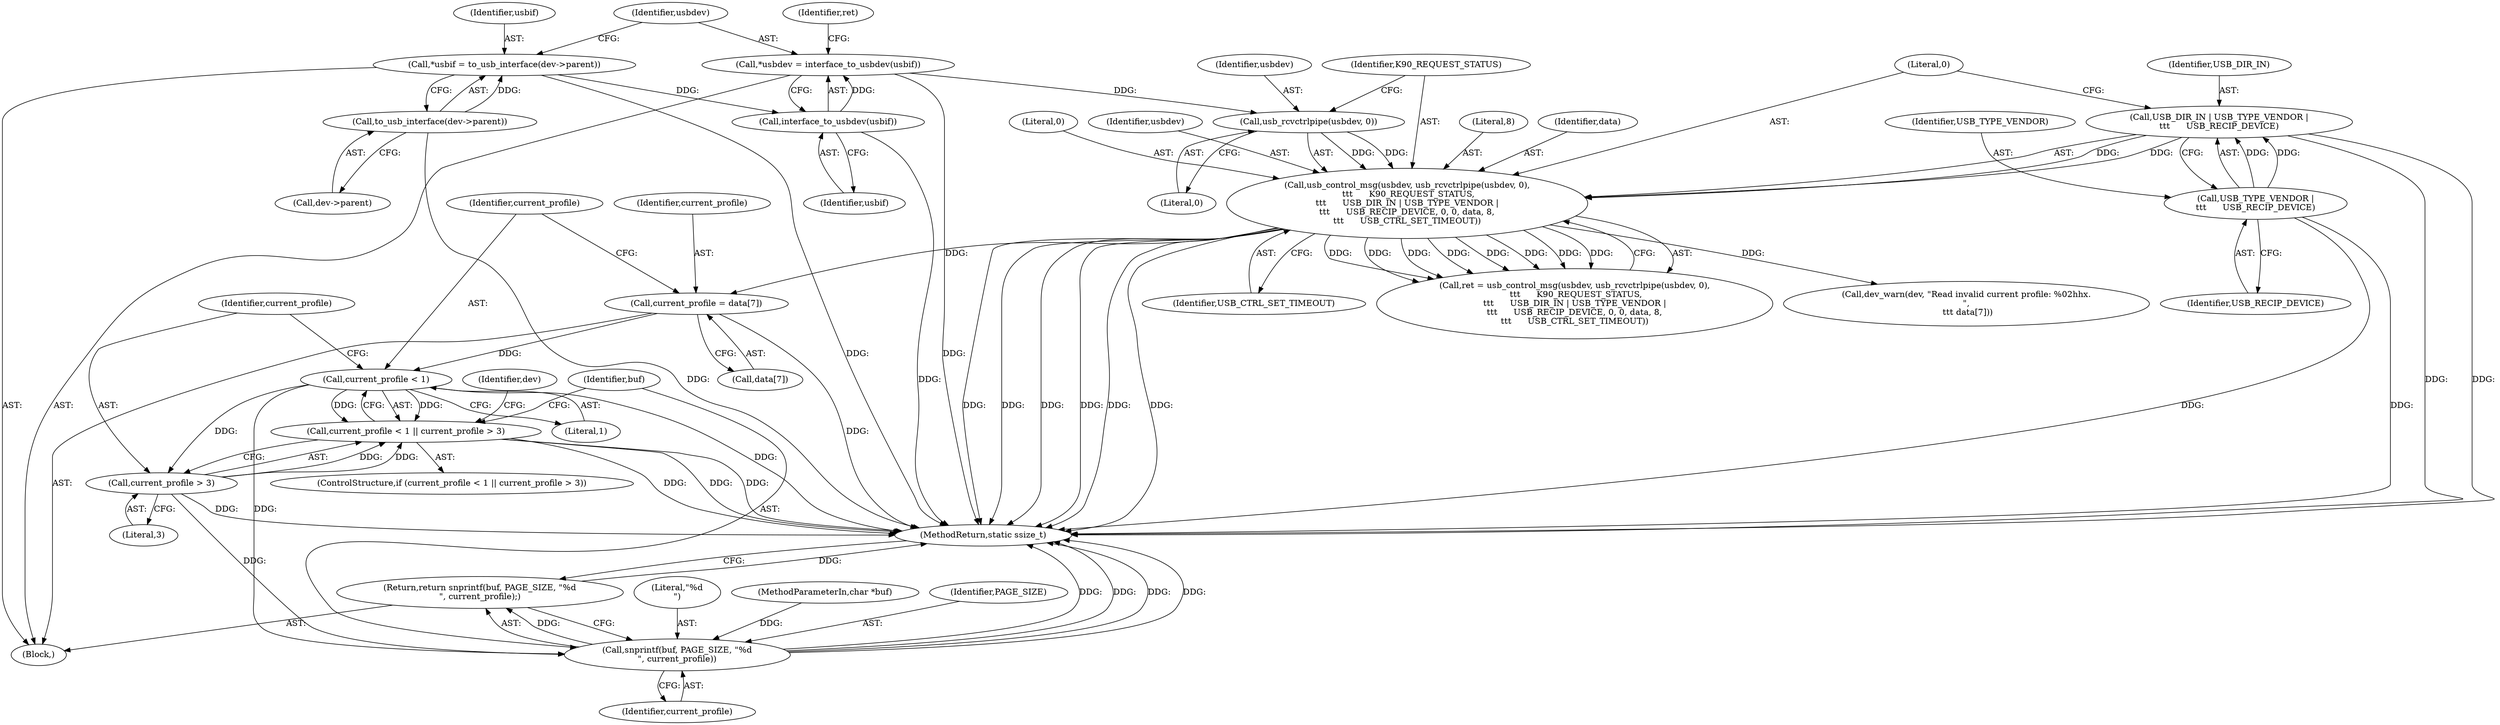 digraph "1_linux_6d104af38b570d37aa32a5803b04c354f8ed513d_0@array" {
"1000150" [label="(Call,current_profile = data[7])"];
"1000122" [label="(Call,usb_control_msg(usbdev, usb_rcvctrlpipe(usbdev, 0),\n \t\t\t      K90_REQUEST_STATUS,\n\t\t\t      USB_DIR_IN | USB_TYPE_VENDOR |\n\t\t\t      USB_RECIP_DEVICE, 0, 0, data, 8,\n\t\t\t      USB_CTRL_SET_TIMEOUT))"];
"1000124" [label="(Call,usb_rcvctrlpipe(usbdev, 0))"];
"1000114" [label="(Call,*usbdev = interface_to_usbdev(usbif))"];
"1000116" [label="(Call,interface_to_usbdev(usbif))"];
"1000107" [label="(Call,*usbif = to_usb_interface(dev->parent))"];
"1000109" [label="(Call,to_usb_interface(dev->parent))"];
"1000128" [label="(Call,USB_DIR_IN | USB_TYPE_VENDOR |\n\t\t\t      USB_RECIP_DEVICE)"];
"1000130" [label="(Call,USB_TYPE_VENDOR |\n\t\t\t      USB_RECIP_DEVICE)"];
"1000157" [label="(Call,current_profile < 1)"];
"1000156" [label="(Call,current_profile < 1 || current_profile > 3)"];
"1000160" [label="(Call,current_profile > 3)"];
"1000174" [label="(Call,snprintf(buf, PAGE_SIZE, \"%d\n\", current_profile))"];
"1000173" [label="(Return,return snprintf(buf, PAGE_SIZE, \"%d\n\", current_profile);)"];
"1000121" [label="(Identifier,ret)"];
"1000126" [label="(Literal,0)"];
"1000175" [label="(Identifier,buf)"];
"1000128" [label="(Call,USB_DIR_IN | USB_TYPE_VENDOR |\n\t\t\t      USB_RECIP_DEVICE)"];
"1000122" [label="(Call,usb_control_msg(usbdev, usb_rcvctrlpipe(usbdev, 0),\n \t\t\t      K90_REQUEST_STATUS,\n\t\t\t      USB_DIR_IN | USB_TYPE_VENDOR |\n\t\t\t      USB_RECIP_DEVICE, 0, 0, data, 8,\n\t\t\t      USB_CTRL_SET_TIMEOUT))"];
"1000151" [label="(Identifier,current_profile)"];
"1000177" [label="(Literal,\"%d\n\")"];
"1000137" [label="(Identifier,USB_CTRL_SET_TIMEOUT)"];
"1000130" [label="(Call,USB_TYPE_VENDOR |\n\t\t\t      USB_RECIP_DEVICE)"];
"1000157" [label="(Call,current_profile < 1)"];
"1000155" [label="(ControlStructure,if (current_profile < 1 || current_profile > 3))"];
"1000104" [label="(Block,)"];
"1000117" [label="(Identifier,usbif)"];
"1000109" [label="(Call,to_usb_interface(dev->parent))"];
"1000165" [label="(Identifier,dev)"];
"1000110" [label="(Call,dev->parent)"];
"1000120" [label="(Call,ret = usb_control_msg(usbdev, usb_rcvctrlpipe(usbdev, 0),\n \t\t\t      K90_REQUEST_STATUS,\n\t\t\t      USB_DIR_IN | USB_TYPE_VENDOR |\n\t\t\t      USB_RECIP_DEVICE, 0, 0, data, 8,\n\t\t\t      USB_CTRL_SET_TIMEOUT))"];
"1000161" [label="(Identifier,current_profile)"];
"1000156" [label="(Call,current_profile < 1 || current_profile > 3)"];
"1000164" [label="(Call,dev_warn(dev, \"Read invalid current profile: %02hhx.\n\",\n \t\t\t data[7]))"];
"1000136" [label="(Literal,8)"];
"1000135" [label="(Identifier,data)"];
"1000108" [label="(Identifier,usbif)"];
"1000160" [label="(Call,current_profile > 3)"];
"1000124" [label="(Call,usb_rcvctrlpipe(usbdev, 0))"];
"1000129" [label="(Identifier,USB_DIR_IN)"];
"1000178" [label="(Identifier,current_profile)"];
"1000133" [label="(Literal,0)"];
"1000131" [label="(Identifier,USB_TYPE_VENDOR)"];
"1000107" [label="(Call,*usbif = to_usb_interface(dev->parent))"];
"1000159" [label="(Literal,1)"];
"1000125" [label="(Identifier,usbdev)"];
"1000127" [label="(Identifier,K90_REQUEST_STATUS)"];
"1000162" [label="(Literal,3)"];
"1000103" [label="(MethodParameterIn,char *buf)"];
"1000116" [label="(Call,interface_to_usbdev(usbif))"];
"1000115" [label="(Identifier,usbdev)"];
"1000179" [label="(MethodReturn,static ssize_t)"];
"1000176" [label="(Identifier,PAGE_SIZE)"];
"1000134" [label="(Literal,0)"];
"1000152" [label="(Call,data[7])"];
"1000114" [label="(Call,*usbdev = interface_to_usbdev(usbif))"];
"1000132" [label="(Identifier,USB_RECIP_DEVICE)"];
"1000174" [label="(Call,snprintf(buf, PAGE_SIZE, \"%d\n\", current_profile))"];
"1000173" [label="(Return,return snprintf(buf, PAGE_SIZE, \"%d\n\", current_profile);)"];
"1000150" [label="(Call,current_profile = data[7])"];
"1000158" [label="(Identifier,current_profile)"];
"1000123" [label="(Identifier,usbdev)"];
"1000150" -> "1000104"  [label="AST: "];
"1000150" -> "1000152"  [label="CFG: "];
"1000151" -> "1000150"  [label="AST: "];
"1000152" -> "1000150"  [label="AST: "];
"1000158" -> "1000150"  [label="CFG: "];
"1000150" -> "1000179"  [label="DDG: "];
"1000122" -> "1000150"  [label="DDG: "];
"1000150" -> "1000157"  [label="DDG: "];
"1000122" -> "1000120"  [label="AST: "];
"1000122" -> "1000137"  [label="CFG: "];
"1000123" -> "1000122"  [label="AST: "];
"1000124" -> "1000122"  [label="AST: "];
"1000127" -> "1000122"  [label="AST: "];
"1000128" -> "1000122"  [label="AST: "];
"1000133" -> "1000122"  [label="AST: "];
"1000134" -> "1000122"  [label="AST: "];
"1000135" -> "1000122"  [label="AST: "];
"1000136" -> "1000122"  [label="AST: "];
"1000137" -> "1000122"  [label="AST: "];
"1000120" -> "1000122"  [label="CFG: "];
"1000122" -> "1000179"  [label="DDG: "];
"1000122" -> "1000179"  [label="DDG: "];
"1000122" -> "1000179"  [label="DDG: "];
"1000122" -> "1000179"  [label="DDG: "];
"1000122" -> "1000179"  [label="DDG: "];
"1000122" -> "1000179"  [label="DDG: "];
"1000122" -> "1000120"  [label="DDG: "];
"1000122" -> "1000120"  [label="DDG: "];
"1000122" -> "1000120"  [label="DDG: "];
"1000122" -> "1000120"  [label="DDG: "];
"1000122" -> "1000120"  [label="DDG: "];
"1000122" -> "1000120"  [label="DDG: "];
"1000122" -> "1000120"  [label="DDG: "];
"1000122" -> "1000120"  [label="DDG: "];
"1000124" -> "1000122"  [label="DDG: "];
"1000124" -> "1000122"  [label="DDG: "];
"1000128" -> "1000122"  [label="DDG: "];
"1000128" -> "1000122"  [label="DDG: "];
"1000122" -> "1000164"  [label="DDG: "];
"1000124" -> "1000126"  [label="CFG: "];
"1000125" -> "1000124"  [label="AST: "];
"1000126" -> "1000124"  [label="AST: "];
"1000127" -> "1000124"  [label="CFG: "];
"1000114" -> "1000124"  [label="DDG: "];
"1000114" -> "1000104"  [label="AST: "];
"1000114" -> "1000116"  [label="CFG: "];
"1000115" -> "1000114"  [label="AST: "];
"1000116" -> "1000114"  [label="AST: "];
"1000121" -> "1000114"  [label="CFG: "];
"1000114" -> "1000179"  [label="DDG: "];
"1000116" -> "1000114"  [label="DDG: "];
"1000116" -> "1000117"  [label="CFG: "];
"1000117" -> "1000116"  [label="AST: "];
"1000116" -> "1000179"  [label="DDG: "];
"1000107" -> "1000116"  [label="DDG: "];
"1000107" -> "1000104"  [label="AST: "];
"1000107" -> "1000109"  [label="CFG: "];
"1000108" -> "1000107"  [label="AST: "];
"1000109" -> "1000107"  [label="AST: "];
"1000115" -> "1000107"  [label="CFG: "];
"1000107" -> "1000179"  [label="DDG: "];
"1000109" -> "1000107"  [label="DDG: "];
"1000109" -> "1000110"  [label="CFG: "];
"1000110" -> "1000109"  [label="AST: "];
"1000109" -> "1000179"  [label="DDG: "];
"1000128" -> "1000130"  [label="CFG: "];
"1000129" -> "1000128"  [label="AST: "];
"1000130" -> "1000128"  [label="AST: "];
"1000133" -> "1000128"  [label="CFG: "];
"1000128" -> "1000179"  [label="DDG: "];
"1000128" -> "1000179"  [label="DDG: "];
"1000130" -> "1000128"  [label="DDG: "];
"1000130" -> "1000128"  [label="DDG: "];
"1000130" -> "1000132"  [label="CFG: "];
"1000131" -> "1000130"  [label="AST: "];
"1000132" -> "1000130"  [label="AST: "];
"1000130" -> "1000179"  [label="DDG: "];
"1000130" -> "1000179"  [label="DDG: "];
"1000157" -> "1000156"  [label="AST: "];
"1000157" -> "1000159"  [label="CFG: "];
"1000158" -> "1000157"  [label="AST: "];
"1000159" -> "1000157"  [label="AST: "];
"1000161" -> "1000157"  [label="CFG: "];
"1000156" -> "1000157"  [label="CFG: "];
"1000157" -> "1000179"  [label="DDG: "];
"1000157" -> "1000156"  [label="DDG: "];
"1000157" -> "1000156"  [label="DDG: "];
"1000157" -> "1000160"  [label="DDG: "];
"1000157" -> "1000174"  [label="DDG: "];
"1000156" -> "1000155"  [label="AST: "];
"1000156" -> "1000160"  [label="CFG: "];
"1000160" -> "1000156"  [label="AST: "];
"1000165" -> "1000156"  [label="CFG: "];
"1000175" -> "1000156"  [label="CFG: "];
"1000156" -> "1000179"  [label="DDG: "];
"1000156" -> "1000179"  [label="DDG: "];
"1000156" -> "1000179"  [label="DDG: "];
"1000160" -> "1000156"  [label="DDG: "];
"1000160" -> "1000156"  [label="DDG: "];
"1000160" -> "1000162"  [label="CFG: "];
"1000161" -> "1000160"  [label="AST: "];
"1000162" -> "1000160"  [label="AST: "];
"1000160" -> "1000179"  [label="DDG: "];
"1000160" -> "1000174"  [label="DDG: "];
"1000174" -> "1000173"  [label="AST: "];
"1000174" -> "1000178"  [label="CFG: "];
"1000175" -> "1000174"  [label="AST: "];
"1000176" -> "1000174"  [label="AST: "];
"1000177" -> "1000174"  [label="AST: "];
"1000178" -> "1000174"  [label="AST: "];
"1000173" -> "1000174"  [label="CFG: "];
"1000174" -> "1000179"  [label="DDG: "];
"1000174" -> "1000179"  [label="DDG: "];
"1000174" -> "1000179"  [label="DDG: "];
"1000174" -> "1000179"  [label="DDG: "];
"1000174" -> "1000173"  [label="DDG: "];
"1000103" -> "1000174"  [label="DDG: "];
"1000173" -> "1000104"  [label="AST: "];
"1000179" -> "1000173"  [label="CFG: "];
"1000173" -> "1000179"  [label="DDG: "];
}

